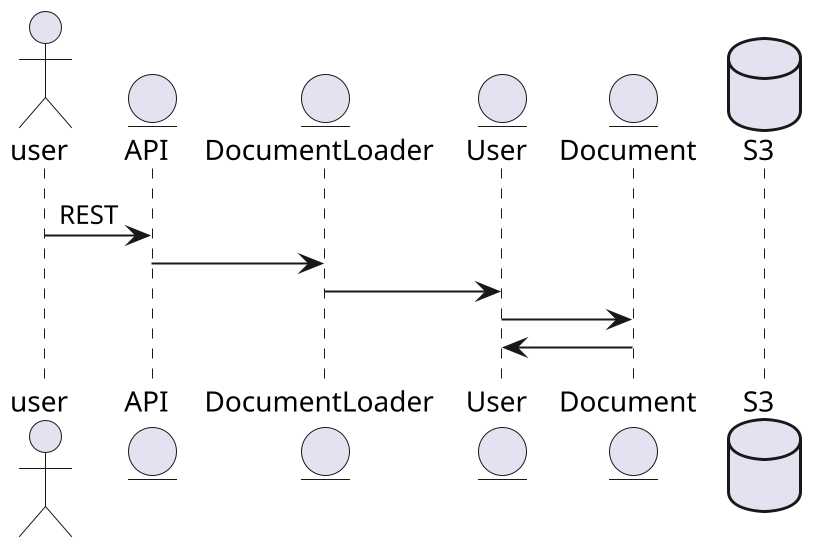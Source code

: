 @startuml Scenario Upload Document
scale 2
actor user
entity API
entity DocumentLoader
entity User
entity Document
database S3
user -> API : REST
API -> DocumentLoader
DocumentLoader -> User
User -> Document
Document -> User
@enduml